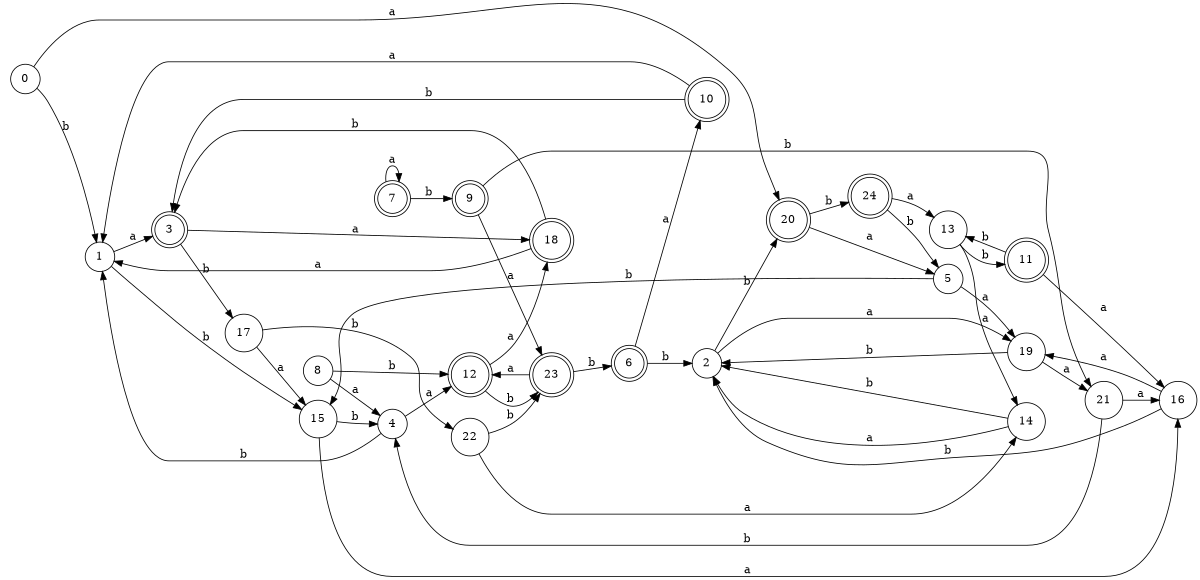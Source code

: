 digraph n20_7 {
__start0 [label="" shape="none"];

rankdir=LR;
size="8,5";

s0 [style="filled", color="black", fillcolor="white" shape="circle", label="0"];
s1 [style="filled", color="black", fillcolor="white" shape="circle", label="1"];
s2 [style="filled", color="black", fillcolor="white" shape="circle", label="2"];
s3 [style="rounded,filled", color="black", fillcolor="white" shape="doublecircle", label="3"];
s4 [style="filled", color="black", fillcolor="white" shape="circle", label="4"];
s5 [style="filled", color="black", fillcolor="white" shape="circle", label="5"];
s6 [style="rounded,filled", color="black", fillcolor="white" shape="doublecircle", label="6"];
s7 [style="rounded,filled", color="black", fillcolor="white" shape="doublecircle", label="7"];
s8 [style="filled", color="black", fillcolor="white" shape="circle", label="8"];
s9 [style="rounded,filled", color="black", fillcolor="white" shape="doublecircle", label="9"];
s10 [style="rounded,filled", color="black", fillcolor="white" shape="doublecircle", label="10"];
s11 [style="rounded,filled", color="black", fillcolor="white" shape="doublecircle", label="11"];
s12 [style="rounded,filled", color="black", fillcolor="white" shape="doublecircle", label="12"];
s13 [style="filled", color="black", fillcolor="white" shape="circle", label="13"];
s14 [style="filled", color="black", fillcolor="white" shape="circle", label="14"];
s15 [style="filled", color="black", fillcolor="white" shape="circle", label="15"];
s16 [style="filled", color="black", fillcolor="white" shape="circle", label="16"];
s17 [style="filled", color="black", fillcolor="white" shape="circle", label="17"];
s18 [style="rounded,filled", color="black", fillcolor="white" shape="doublecircle", label="18"];
s19 [style="filled", color="black", fillcolor="white" shape="circle", label="19"];
s20 [style="rounded,filled", color="black", fillcolor="white" shape="doublecircle", label="20"];
s21 [style="filled", color="black", fillcolor="white" shape="circle", label="21"];
s22 [style="filled", color="black", fillcolor="white" shape="circle", label="22"];
s23 [style="rounded,filled", color="black", fillcolor="white" shape="doublecircle", label="23"];
s24 [style="rounded,filled", color="black", fillcolor="white" shape="doublecircle", label="24"];
s0 -> s20 [label="a"];
s0 -> s1 [label="b"];
s1 -> s3 [label="a"];
s1 -> s15 [label="b"];
s2 -> s19 [label="a"];
s2 -> s20 [label="b"];
s3 -> s18 [label="a"];
s3 -> s17 [label="b"];
s4 -> s12 [label="a"];
s4 -> s1 [label="b"];
s5 -> s19 [label="a"];
s5 -> s15 [label="b"];
s6 -> s10 [label="a"];
s6 -> s2 [label="b"];
s7 -> s7 [label="a"];
s7 -> s9 [label="b"];
s8 -> s4 [label="a"];
s8 -> s12 [label="b"];
s9 -> s23 [label="a"];
s9 -> s21 [label="b"];
s10 -> s1 [label="a"];
s10 -> s3 [label="b"];
s11 -> s16 [label="a"];
s11 -> s13 [label="b"];
s12 -> s18 [label="a"];
s12 -> s23 [label="b"];
s13 -> s14 [label="a"];
s13 -> s11 [label="b"];
s14 -> s2 [label="a"];
s14 -> s2 [label="b"];
s15 -> s16 [label="a"];
s15 -> s4 [label="b"];
s16 -> s19 [label="a"];
s16 -> s2 [label="b"];
s17 -> s15 [label="a"];
s17 -> s22 [label="b"];
s18 -> s1 [label="a"];
s18 -> s3 [label="b"];
s19 -> s21 [label="a"];
s19 -> s2 [label="b"];
s20 -> s5 [label="a"];
s20 -> s24 [label="b"];
s21 -> s16 [label="a"];
s21 -> s4 [label="b"];
s22 -> s14 [label="a"];
s22 -> s23 [label="b"];
s23 -> s12 [label="a"];
s23 -> s6 [label="b"];
s24 -> s13 [label="a"];
s24 -> s5 [label="b"];

}